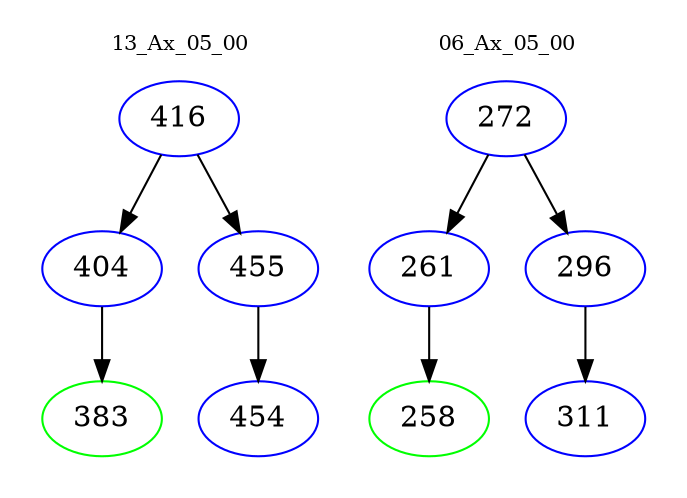 digraph{
subgraph cluster_0 {
color = white
label = "13_Ax_05_00";
fontsize=10;
T0_416 [label="416", color="blue"]
T0_416 -> T0_404 [color="black"]
T0_404 [label="404", color="blue"]
T0_404 -> T0_383 [color="black"]
T0_383 [label="383", color="green"]
T0_416 -> T0_455 [color="black"]
T0_455 [label="455", color="blue"]
T0_455 -> T0_454 [color="black"]
T0_454 [label="454", color="blue"]
}
subgraph cluster_1 {
color = white
label = "06_Ax_05_00";
fontsize=10;
T1_272 [label="272", color="blue"]
T1_272 -> T1_261 [color="black"]
T1_261 [label="261", color="blue"]
T1_261 -> T1_258 [color="black"]
T1_258 [label="258", color="green"]
T1_272 -> T1_296 [color="black"]
T1_296 [label="296", color="blue"]
T1_296 -> T1_311 [color="black"]
T1_311 [label="311", color="blue"]
}
}
